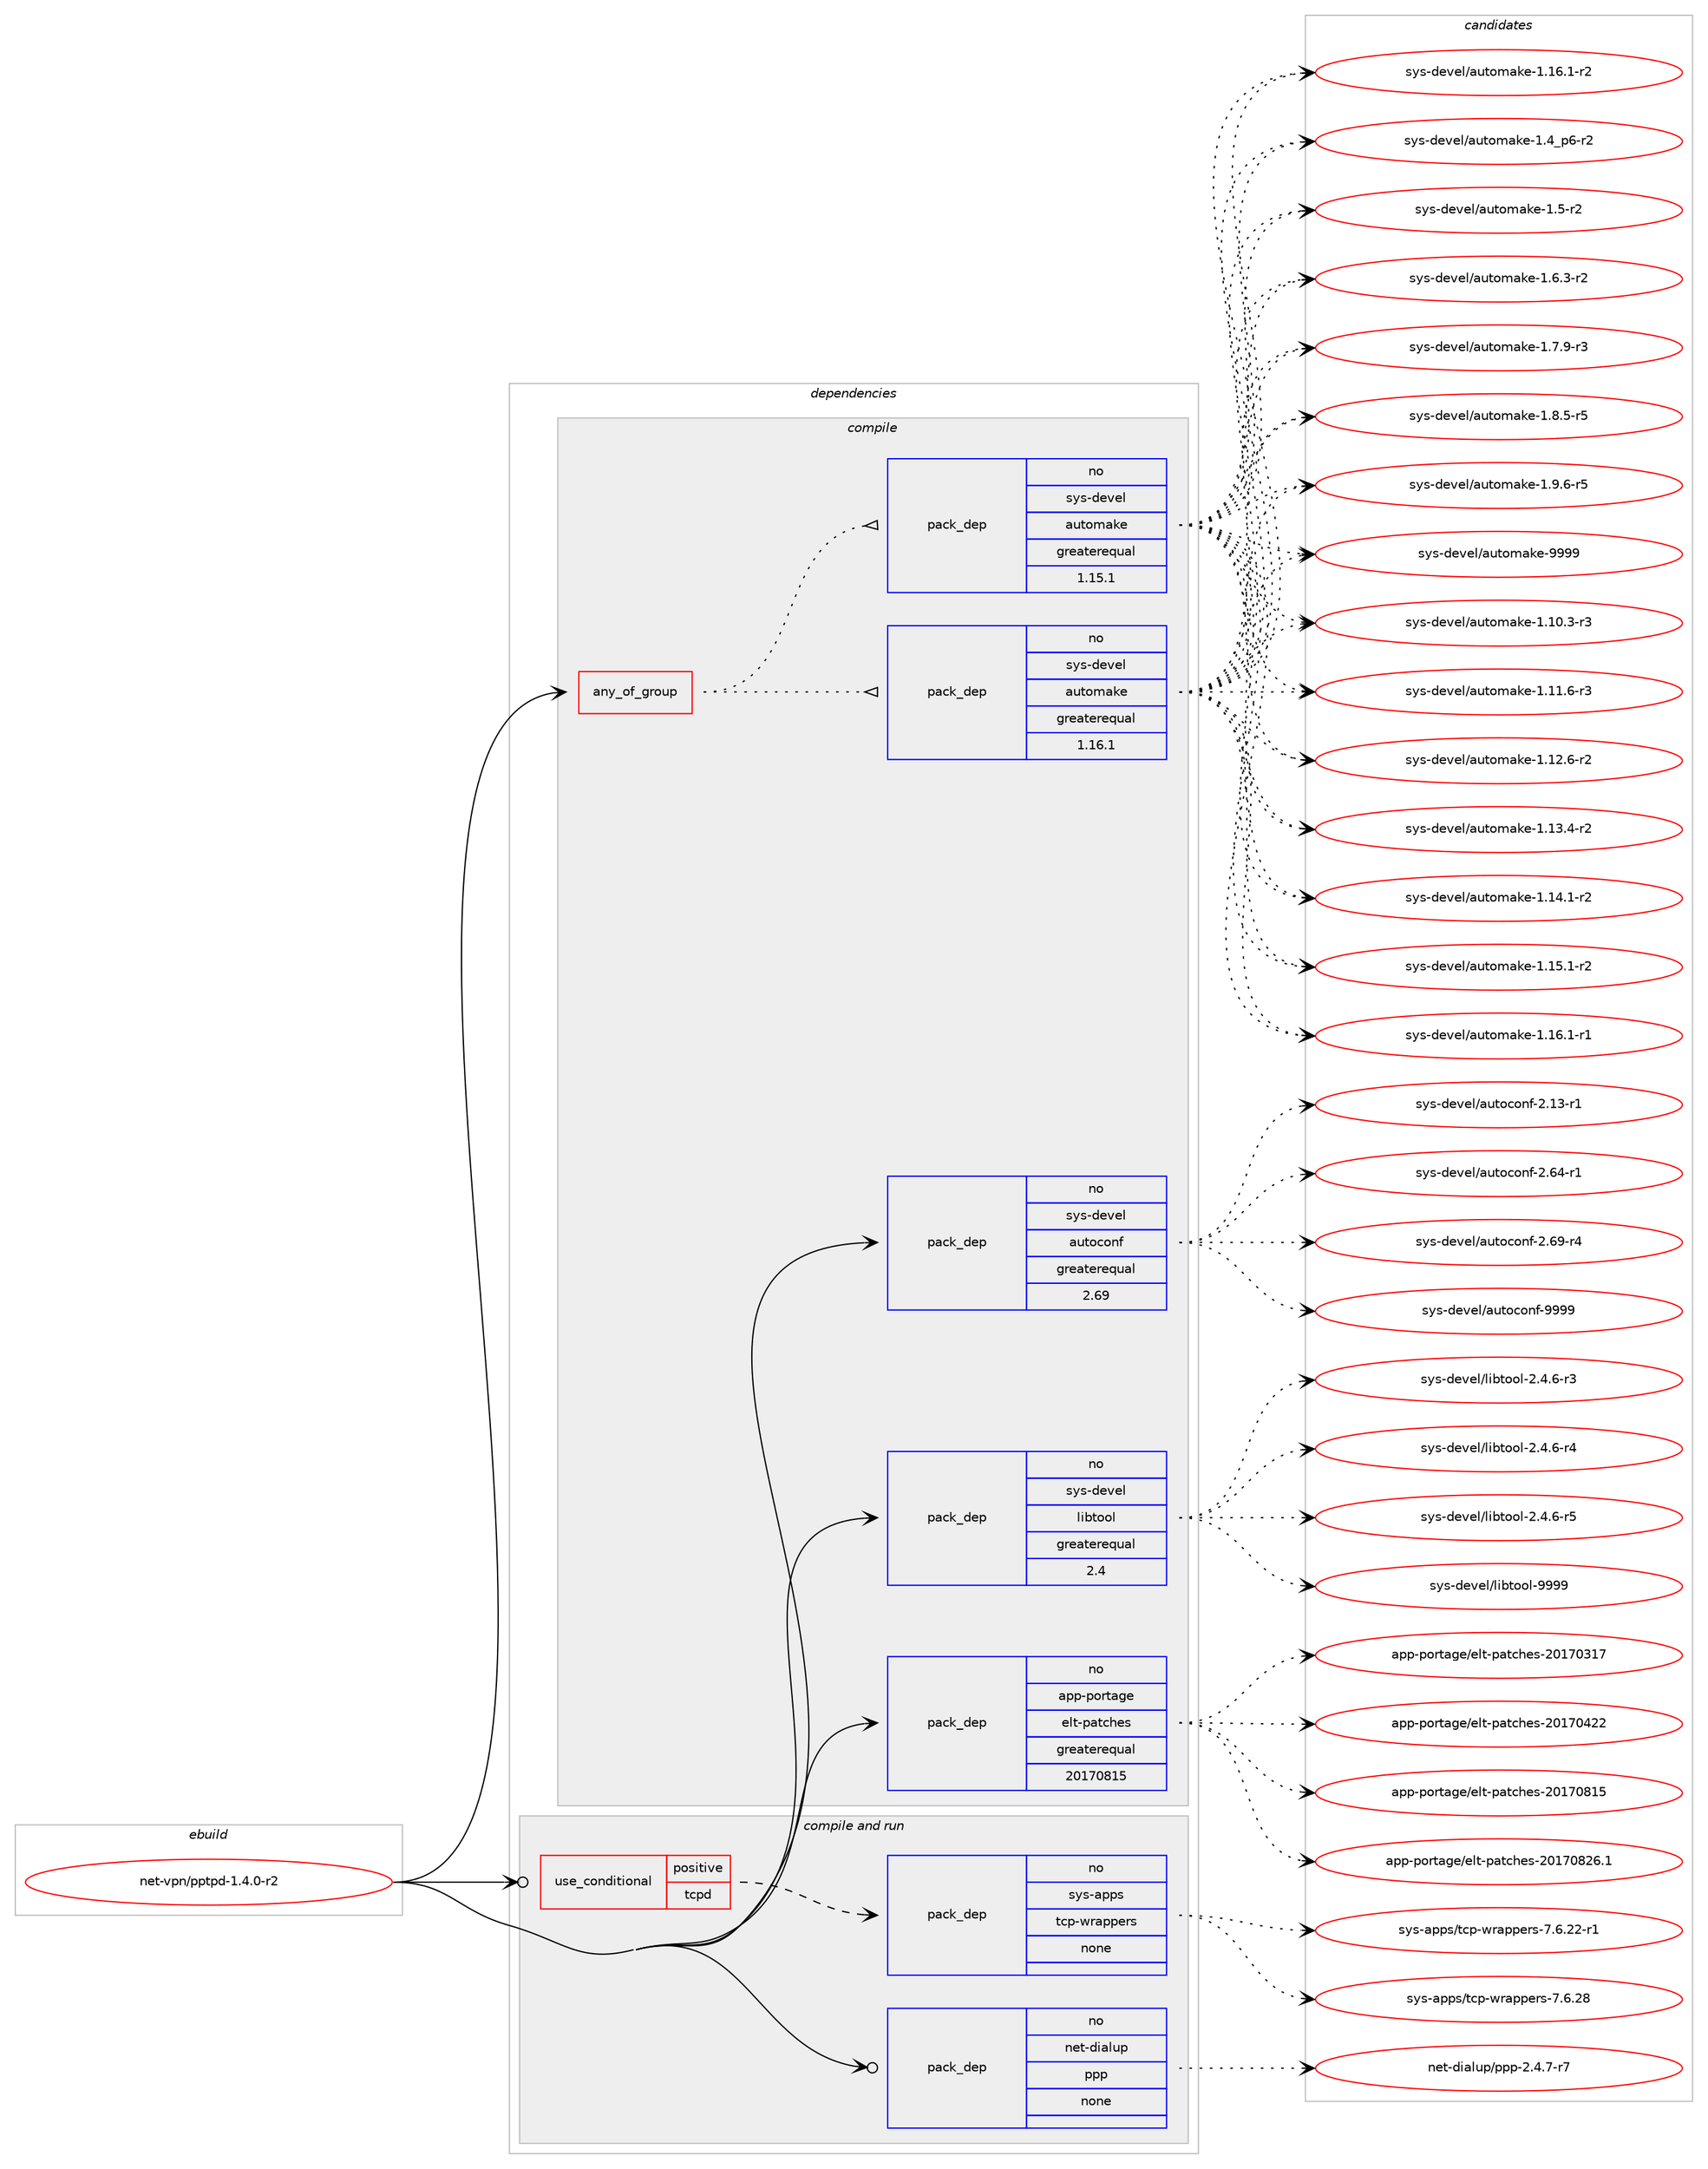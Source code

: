 digraph prolog {

# *************
# Graph options
# *************

newrank=true;
concentrate=true;
compound=true;
graph [rankdir=LR,fontname=Helvetica,fontsize=10,ranksep=1.5];#, ranksep=2.5, nodesep=0.2];
edge  [arrowhead=vee];
node  [fontname=Helvetica,fontsize=10];

# **********
# The ebuild
# **********

subgraph cluster_leftcol {
color=gray;
rank=same;
label=<<i>ebuild</i>>;
id [label="net-vpn/pptpd-1.4.0-r2", color=red, width=4, href="../net-vpn/pptpd-1.4.0-r2.svg"];
}

# ****************
# The dependencies
# ****************

subgraph cluster_midcol {
color=gray;
label=<<i>dependencies</i>>;
subgraph cluster_compile {
fillcolor="#eeeeee";
style=filled;
label=<<i>compile</i>>;
subgraph any14393 {
dependency843439 [label=<<TABLE BORDER="0" CELLBORDER="1" CELLSPACING="0" CELLPADDING="4"><TR><TD CELLPADDING="10">any_of_group</TD></TR></TABLE>>, shape=none, color=red];subgraph pack622866 {
dependency843440 [label=<<TABLE BORDER="0" CELLBORDER="1" CELLSPACING="0" CELLPADDING="4" WIDTH="220"><TR><TD ROWSPAN="6" CELLPADDING="30">pack_dep</TD></TR><TR><TD WIDTH="110">no</TD></TR><TR><TD>sys-devel</TD></TR><TR><TD>automake</TD></TR><TR><TD>greaterequal</TD></TR><TR><TD>1.16.1</TD></TR></TABLE>>, shape=none, color=blue];
}
dependency843439:e -> dependency843440:w [weight=20,style="dotted",arrowhead="oinv"];
subgraph pack622867 {
dependency843441 [label=<<TABLE BORDER="0" CELLBORDER="1" CELLSPACING="0" CELLPADDING="4" WIDTH="220"><TR><TD ROWSPAN="6" CELLPADDING="30">pack_dep</TD></TR><TR><TD WIDTH="110">no</TD></TR><TR><TD>sys-devel</TD></TR><TR><TD>automake</TD></TR><TR><TD>greaterequal</TD></TR><TR><TD>1.15.1</TD></TR></TABLE>>, shape=none, color=blue];
}
dependency843439:e -> dependency843441:w [weight=20,style="dotted",arrowhead="oinv"];
}
id:e -> dependency843439:w [weight=20,style="solid",arrowhead="vee"];
subgraph pack622868 {
dependency843442 [label=<<TABLE BORDER="0" CELLBORDER="1" CELLSPACING="0" CELLPADDING="4" WIDTH="220"><TR><TD ROWSPAN="6" CELLPADDING="30">pack_dep</TD></TR><TR><TD WIDTH="110">no</TD></TR><TR><TD>app-portage</TD></TR><TR><TD>elt-patches</TD></TR><TR><TD>greaterequal</TD></TR><TR><TD>20170815</TD></TR></TABLE>>, shape=none, color=blue];
}
id:e -> dependency843442:w [weight=20,style="solid",arrowhead="vee"];
subgraph pack622869 {
dependency843443 [label=<<TABLE BORDER="0" CELLBORDER="1" CELLSPACING="0" CELLPADDING="4" WIDTH="220"><TR><TD ROWSPAN="6" CELLPADDING="30">pack_dep</TD></TR><TR><TD WIDTH="110">no</TD></TR><TR><TD>sys-devel</TD></TR><TR><TD>autoconf</TD></TR><TR><TD>greaterequal</TD></TR><TR><TD>2.69</TD></TR></TABLE>>, shape=none, color=blue];
}
id:e -> dependency843443:w [weight=20,style="solid",arrowhead="vee"];
subgraph pack622870 {
dependency843444 [label=<<TABLE BORDER="0" CELLBORDER="1" CELLSPACING="0" CELLPADDING="4" WIDTH="220"><TR><TD ROWSPAN="6" CELLPADDING="30">pack_dep</TD></TR><TR><TD WIDTH="110">no</TD></TR><TR><TD>sys-devel</TD></TR><TR><TD>libtool</TD></TR><TR><TD>greaterequal</TD></TR><TR><TD>2.4</TD></TR></TABLE>>, shape=none, color=blue];
}
id:e -> dependency843444:w [weight=20,style="solid",arrowhead="vee"];
}
subgraph cluster_compileandrun {
fillcolor="#eeeeee";
style=filled;
label=<<i>compile and run</i>>;
subgraph cond205678 {
dependency843445 [label=<<TABLE BORDER="0" CELLBORDER="1" CELLSPACING="0" CELLPADDING="4"><TR><TD ROWSPAN="3" CELLPADDING="10">use_conditional</TD></TR><TR><TD>positive</TD></TR><TR><TD>tcpd</TD></TR></TABLE>>, shape=none, color=red];
subgraph pack622871 {
dependency843446 [label=<<TABLE BORDER="0" CELLBORDER="1" CELLSPACING="0" CELLPADDING="4" WIDTH="220"><TR><TD ROWSPAN="6" CELLPADDING="30">pack_dep</TD></TR><TR><TD WIDTH="110">no</TD></TR><TR><TD>sys-apps</TD></TR><TR><TD>tcp-wrappers</TD></TR><TR><TD>none</TD></TR><TR><TD></TD></TR></TABLE>>, shape=none, color=blue];
}
dependency843445:e -> dependency843446:w [weight=20,style="dashed",arrowhead="vee"];
}
id:e -> dependency843445:w [weight=20,style="solid",arrowhead="odotvee"];
subgraph pack622872 {
dependency843447 [label=<<TABLE BORDER="0" CELLBORDER="1" CELLSPACING="0" CELLPADDING="4" WIDTH="220"><TR><TD ROWSPAN="6" CELLPADDING="30">pack_dep</TD></TR><TR><TD WIDTH="110">no</TD></TR><TR><TD>net-dialup</TD></TR><TR><TD>ppp</TD></TR><TR><TD>none</TD></TR><TR><TD></TD></TR></TABLE>>, shape=none, color=blue];
}
id:e -> dependency843447:w [weight=20,style="solid",arrowhead="odotvee"];
}
subgraph cluster_run {
fillcolor="#eeeeee";
style=filled;
label=<<i>run</i>>;
}
}

# **************
# The candidates
# **************

subgraph cluster_choices {
rank=same;
color=gray;
label=<<i>candidates</i>>;

subgraph choice622866 {
color=black;
nodesep=1;
choice11512111545100101118101108479711711611110997107101454946494846514511451 [label="sys-devel/automake-1.10.3-r3", color=red, width=4,href="../sys-devel/automake-1.10.3-r3.svg"];
choice11512111545100101118101108479711711611110997107101454946494946544511451 [label="sys-devel/automake-1.11.6-r3", color=red, width=4,href="../sys-devel/automake-1.11.6-r3.svg"];
choice11512111545100101118101108479711711611110997107101454946495046544511450 [label="sys-devel/automake-1.12.6-r2", color=red, width=4,href="../sys-devel/automake-1.12.6-r2.svg"];
choice11512111545100101118101108479711711611110997107101454946495146524511450 [label="sys-devel/automake-1.13.4-r2", color=red, width=4,href="../sys-devel/automake-1.13.4-r2.svg"];
choice11512111545100101118101108479711711611110997107101454946495246494511450 [label="sys-devel/automake-1.14.1-r2", color=red, width=4,href="../sys-devel/automake-1.14.1-r2.svg"];
choice11512111545100101118101108479711711611110997107101454946495346494511450 [label="sys-devel/automake-1.15.1-r2", color=red, width=4,href="../sys-devel/automake-1.15.1-r2.svg"];
choice11512111545100101118101108479711711611110997107101454946495446494511449 [label="sys-devel/automake-1.16.1-r1", color=red, width=4,href="../sys-devel/automake-1.16.1-r1.svg"];
choice11512111545100101118101108479711711611110997107101454946495446494511450 [label="sys-devel/automake-1.16.1-r2", color=red, width=4,href="../sys-devel/automake-1.16.1-r2.svg"];
choice115121115451001011181011084797117116111109971071014549465295112544511450 [label="sys-devel/automake-1.4_p6-r2", color=red, width=4,href="../sys-devel/automake-1.4_p6-r2.svg"];
choice11512111545100101118101108479711711611110997107101454946534511450 [label="sys-devel/automake-1.5-r2", color=red, width=4,href="../sys-devel/automake-1.5-r2.svg"];
choice115121115451001011181011084797117116111109971071014549465446514511450 [label="sys-devel/automake-1.6.3-r2", color=red, width=4,href="../sys-devel/automake-1.6.3-r2.svg"];
choice115121115451001011181011084797117116111109971071014549465546574511451 [label="sys-devel/automake-1.7.9-r3", color=red, width=4,href="../sys-devel/automake-1.7.9-r3.svg"];
choice115121115451001011181011084797117116111109971071014549465646534511453 [label="sys-devel/automake-1.8.5-r5", color=red, width=4,href="../sys-devel/automake-1.8.5-r5.svg"];
choice115121115451001011181011084797117116111109971071014549465746544511453 [label="sys-devel/automake-1.9.6-r5", color=red, width=4,href="../sys-devel/automake-1.9.6-r5.svg"];
choice115121115451001011181011084797117116111109971071014557575757 [label="sys-devel/automake-9999", color=red, width=4,href="../sys-devel/automake-9999.svg"];
dependency843440:e -> choice11512111545100101118101108479711711611110997107101454946494846514511451:w [style=dotted,weight="100"];
dependency843440:e -> choice11512111545100101118101108479711711611110997107101454946494946544511451:w [style=dotted,weight="100"];
dependency843440:e -> choice11512111545100101118101108479711711611110997107101454946495046544511450:w [style=dotted,weight="100"];
dependency843440:e -> choice11512111545100101118101108479711711611110997107101454946495146524511450:w [style=dotted,weight="100"];
dependency843440:e -> choice11512111545100101118101108479711711611110997107101454946495246494511450:w [style=dotted,weight="100"];
dependency843440:e -> choice11512111545100101118101108479711711611110997107101454946495346494511450:w [style=dotted,weight="100"];
dependency843440:e -> choice11512111545100101118101108479711711611110997107101454946495446494511449:w [style=dotted,weight="100"];
dependency843440:e -> choice11512111545100101118101108479711711611110997107101454946495446494511450:w [style=dotted,weight="100"];
dependency843440:e -> choice115121115451001011181011084797117116111109971071014549465295112544511450:w [style=dotted,weight="100"];
dependency843440:e -> choice11512111545100101118101108479711711611110997107101454946534511450:w [style=dotted,weight="100"];
dependency843440:e -> choice115121115451001011181011084797117116111109971071014549465446514511450:w [style=dotted,weight="100"];
dependency843440:e -> choice115121115451001011181011084797117116111109971071014549465546574511451:w [style=dotted,weight="100"];
dependency843440:e -> choice115121115451001011181011084797117116111109971071014549465646534511453:w [style=dotted,weight="100"];
dependency843440:e -> choice115121115451001011181011084797117116111109971071014549465746544511453:w [style=dotted,weight="100"];
dependency843440:e -> choice115121115451001011181011084797117116111109971071014557575757:w [style=dotted,weight="100"];
}
subgraph choice622867 {
color=black;
nodesep=1;
choice11512111545100101118101108479711711611110997107101454946494846514511451 [label="sys-devel/automake-1.10.3-r3", color=red, width=4,href="../sys-devel/automake-1.10.3-r3.svg"];
choice11512111545100101118101108479711711611110997107101454946494946544511451 [label="sys-devel/automake-1.11.6-r3", color=red, width=4,href="../sys-devel/automake-1.11.6-r3.svg"];
choice11512111545100101118101108479711711611110997107101454946495046544511450 [label="sys-devel/automake-1.12.6-r2", color=red, width=4,href="../sys-devel/automake-1.12.6-r2.svg"];
choice11512111545100101118101108479711711611110997107101454946495146524511450 [label="sys-devel/automake-1.13.4-r2", color=red, width=4,href="../sys-devel/automake-1.13.4-r2.svg"];
choice11512111545100101118101108479711711611110997107101454946495246494511450 [label="sys-devel/automake-1.14.1-r2", color=red, width=4,href="../sys-devel/automake-1.14.1-r2.svg"];
choice11512111545100101118101108479711711611110997107101454946495346494511450 [label="sys-devel/automake-1.15.1-r2", color=red, width=4,href="../sys-devel/automake-1.15.1-r2.svg"];
choice11512111545100101118101108479711711611110997107101454946495446494511449 [label="sys-devel/automake-1.16.1-r1", color=red, width=4,href="../sys-devel/automake-1.16.1-r1.svg"];
choice11512111545100101118101108479711711611110997107101454946495446494511450 [label="sys-devel/automake-1.16.1-r2", color=red, width=4,href="../sys-devel/automake-1.16.1-r2.svg"];
choice115121115451001011181011084797117116111109971071014549465295112544511450 [label="sys-devel/automake-1.4_p6-r2", color=red, width=4,href="../sys-devel/automake-1.4_p6-r2.svg"];
choice11512111545100101118101108479711711611110997107101454946534511450 [label="sys-devel/automake-1.5-r2", color=red, width=4,href="../sys-devel/automake-1.5-r2.svg"];
choice115121115451001011181011084797117116111109971071014549465446514511450 [label="sys-devel/automake-1.6.3-r2", color=red, width=4,href="../sys-devel/automake-1.6.3-r2.svg"];
choice115121115451001011181011084797117116111109971071014549465546574511451 [label="sys-devel/automake-1.7.9-r3", color=red, width=4,href="../sys-devel/automake-1.7.9-r3.svg"];
choice115121115451001011181011084797117116111109971071014549465646534511453 [label="sys-devel/automake-1.8.5-r5", color=red, width=4,href="../sys-devel/automake-1.8.5-r5.svg"];
choice115121115451001011181011084797117116111109971071014549465746544511453 [label="sys-devel/automake-1.9.6-r5", color=red, width=4,href="../sys-devel/automake-1.9.6-r5.svg"];
choice115121115451001011181011084797117116111109971071014557575757 [label="sys-devel/automake-9999", color=red, width=4,href="../sys-devel/automake-9999.svg"];
dependency843441:e -> choice11512111545100101118101108479711711611110997107101454946494846514511451:w [style=dotted,weight="100"];
dependency843441:e -> choice11512111545100101118101108479711711611110997107101454946494946544511451:w [style=dotted,weight="100"];
dependency843441:e -> choice11512111545100101118101108479711711611110997107101454946495046544511450:w [style=dotted,weight="100"];
dependency843441:e -> choice11512111545100101118101108479711711611110997107101454946495146524511450:w [style=dotted,weight="100"];
dependency843441:e -> choice11512111545100101118101108479711711611110997107101454946495246494511450:w [style=dotted,weight="100"];
dependency843441:e -> choice11512111545100101118101108479711711611110997107101454946495346494511450:w [style=dotted,weight="100"];
dependency843441:e -> choice11512111545100101118101108479711711611110997107101454946495446494511449:w [style=dotted,weight="100"];
dependency843441:e -> choice11512111545100101118101108479711711611110997107101454946495446494511450:w [style=dotted,weight="100"];
dependency843441:e -> choice115121115451001011181011084797117116111109971071014549465295112544511450:w [style=dotted,weight="100"];
dependency843441:e -> choice11512111545100101118101108479711711611110997107101454946534511450:w [style=dotted,weight="100"];
dependency843441:e -> choice115121115451001011181011084797117116111109971071014549465446514511450:w [style=dotted,weight="100"];
dependency843441:e -> choice115121115451001011181011084797117116111109971071014549465546574511451:w [style=dotted,weight="100"];
dependency843441:e -> choice115121115451001011181011084797117116111109971071014549465646534511453:w [style=dotted,weight="100"];
dependency843441:e -> choice115121115451001011181011084797117116111109971071014549465746544511453:w [style=dotted,weight="100"];
dependency843441:e -> choice115121115451001011181011084797117116111109971071014557575757:w [style=dotted,weight="100"];
}
subgraph choice622868 {
color=black;
nodesep=1;
choice97112112451121111141169710310147101108116451129711699104101115455048495548514955 [label="app-portage/elt-patches-20170317", color=red, width=4,href="../app-portage/elt-patches-20170317.svg"];
choice97112112451121111141169710310147101108116451129711699104101115455048495548525050 [label="app-portage/elt-patches-20170422", color=red, width=4,href="../app-portage/elt-patches-20170422.svg"];
choice97112112451121111141169710310147101108116451129711699104101115455048495548564953 [label="app-portage/elt-patches-20170815", color=red, width=4,href="../app-portage/elt-patches-20170815.svg"];
choice971121124511211111411697103101471011081164511297116991041011154550484955485650544649 [label="app-portage/elt-patches-20170826.1", color=red, width=4,href="../app-portage/elt-patches-20170826.1.svg"];
dependency843442:e -> choice97112112451121111141169710310147101108116451129711699104101115455048495548514955:w [style=dotted,weight="100"];
dependency843442:e -> choice97112112451121111141169710310147101108116451129711699104101115455048495548525050:w [style=dotted,weight="100"];
dependency843442:e -> choice97112112451121111141169710310147101108116451129711699104101115455048495548564953:w [style=dotted,weight="100"];
dependency843442:e -> choice971121124511211111411697103101471011081164511297116991041011154550484955485650544649:w [style=dotted,weight="100"];
}
subgraph choice622869 {
color=black;
nodesep=1;
choice1151211154510010111810110847971171161119911111010245504649514511449 [label="sys-devel/autoconf-2.13-r1", color=red, width=4,href="../sys-devel/autoconf-2.13-r1.svg"];
choice1151211154510010111810110847971171161119911111010245504654524511449 [label="sys-devel/autoconf-2.64-r1", color=red, width=4,href="../sys-devel/autoconf-2.64-r1.svg"];
choice1151211154510010111810110847971171161119911111010245504654574511452 [label="sys-devel/autoconf-2.69-r4", color=red, width=4,href="../sys-devel/autoconf-2.69-r4.svg"];
choice115121115451001011181011084797117116111991111101024557575757 [label="sys-devel/autoconf-9999", color=red, width=4,href="../sys-devel/autoconf-9999.svg"];
dependency843443:e -> choice1151211154510010111810110847971171161119911111010245504649514511449:w [style=dotted,weight="100"];
dependency843443:e -> choice1151211154510010111810110847971171161119911111010245504654524511449:w [style=dotted,weight="100"];
dependency843443:e -> choice1151211154510010111810110847971171161119911111010245504654574511452:w [style=dotted,weight="100"];
dependency843443:e -> choice115121115451001011181011084797117116111991111101024557575757:w [style=dotted,weight="100"];
}
subgraph choice622870 {
color=black;
nodesep=1;
choice1151211154510010111810110847108105981161111111084550465246544511451 [label="sys-devel/libtool-2.4.6-r3", color=red, width=4,href="../sys-devel/libtool-2.4.6-r3.svg"];
choice1151211154510010111810110847108105981161111111084550465246544511452 [label="sys-devel/libtool-2.4.6-r4", color=red, width=4,href="../sys-devel/libtool-2.4.6-r4.svg"];
choice1151211154510010111810110847108105981161111111084550465246544511453 [label="sys-devel/libtool-2.4.6-r5", color=red, width=4,href="../sys-devel/libtool-2.4.6-r5.svg"];
choice1151211154510010111810110847108105981161111111084557575757 [label="sys-devel/libtool-9999", color=red, width=4,href="../sys-devel/libtool-9999.svg"];
dependency843444:e -> choice1151211154510010111810110847108105981161111111084550465246544511451:w [style=dotted,weight="100"];
dependency843444:e -> choice1151211154510010111810110847108105981161111111084550465246544511452:w [style=dotted,weight="100"];
dependency843444:e -> choice1151211154510010111810110847108105981161111111084550465246544511453:w [style=dotted,weight="100"];
dependency843444:e -> choice1151211154510010111810110847108105981161111111084557575757:w [style=dotted,weight="100"];
}
subgraph choice622871 {
color=black;
nodesep=1;
choice115121115459711211211547116991124511911497112112101114115455546544650504511449 [label="sys-apps/tcp-wrappers-7.6.22-r1", color=red, width=4,href="../sys-apps/tcp-wrappers-7.6.22-r1.svg"];
choice11512111545971121121154711699112451191149711211210111411545554654465056 [label="sys-apps/tcp-wrappers-7.6.28", color=red, width=4,href="../sys-apps/tcp-wrappers-7.6.28.svg"];
dependency843446:e -> choice115121115459711211211547116991124511911497112112101114115455546544650504511449:w [style=dotted,weight="100"];
dependency843446:e -> choice11512111545971121121154711699112451191149711211210111411545554654465056:w [style=dotted,weight="100"];
}
subgraph choice622872 {
color=black;
nodesep=1;
choice1101011164510010597108117112471121121124550465246554511455 [label="net-dialup/ppp-2.4.7-r7", color=red, width=4,href="../net-dialup/ppp-2.4.7-r7.svg"];
dependency843447:e -> choice1101011164510010597108117112471121121124550465246554511455:w [style=dotted,weight="100"];
}
}

}
